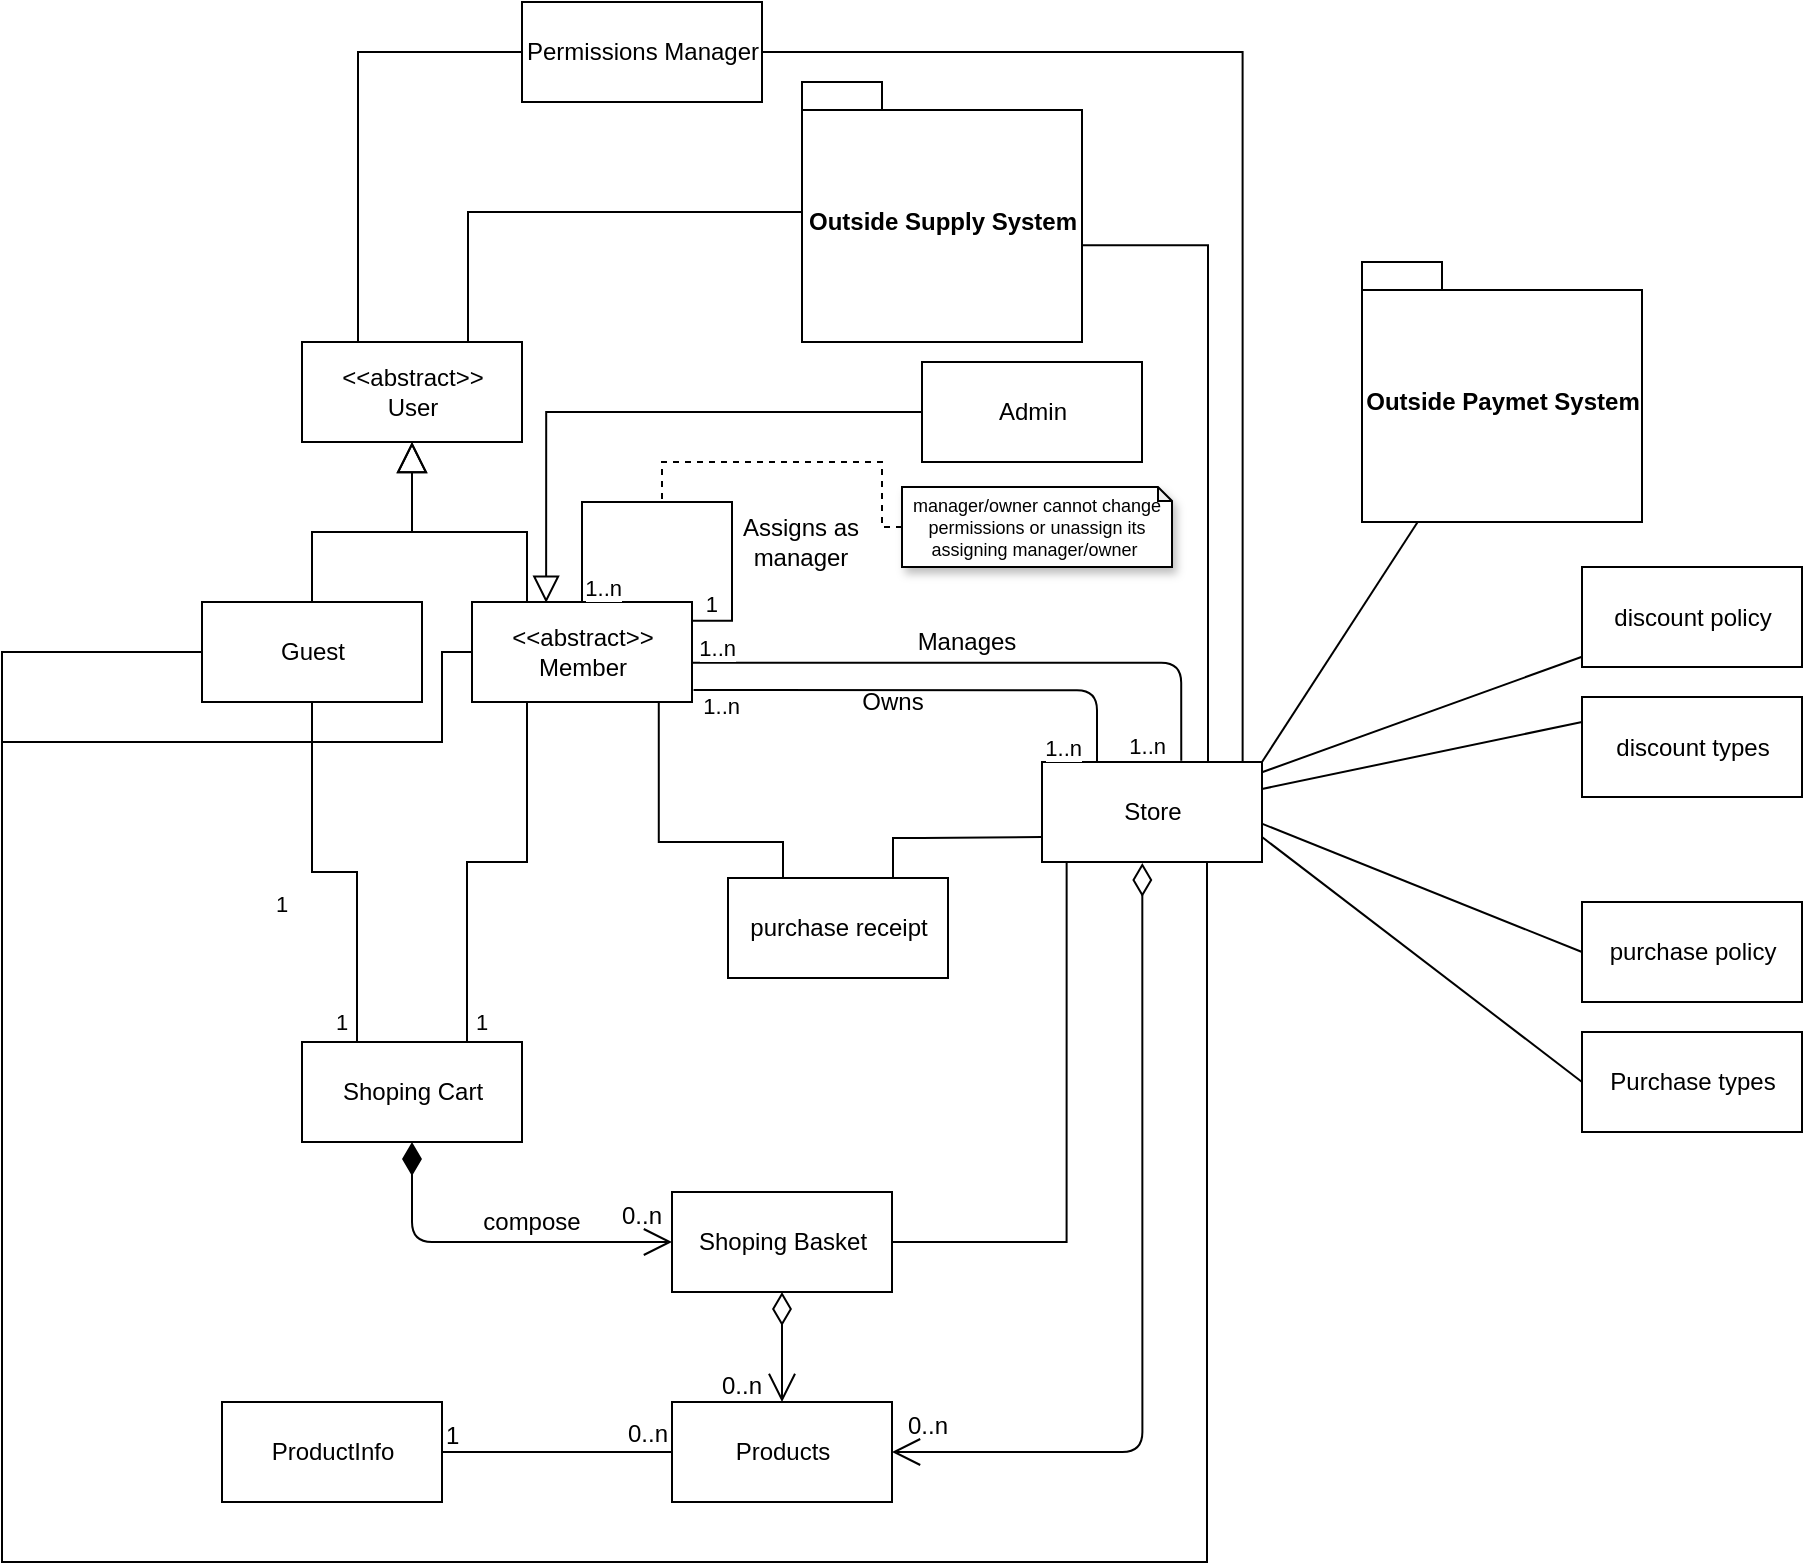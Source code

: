 <mxfile version="14.6.2" type="device"><diagram id="gSfXA00sUA7hz-00boAm" name="Page-1"><mxGraphModel dx="1574" dy="959" grid="1" gridSize="10" guides="1" tooltips="1" connect="1" arrows="1" fold="1" page="1" pageScale="1" pageWidth="850" pageHeight="1100" math="0" shadow="0"><root><mxCell id="0"/><mxCell id="1" parent="0"/><mxCell id="NPX3dwUkF5j6a1CiheuS-70" style="edgeStyle=orthogonalEdgeStyle;rounded=0;orthogonalLoop=1;jettySize=auto;html=1;entryX=0.5;entryY=1;entryDx=0;entryDy=0;endArrow=block;endFill=0;endSize=13;" parent="1" source="NPX3dwUkF5j6a1CiheuS-1" target="NPX3dwUkF5j6a1CiheuS-66" edge="1"><mxGeometry relative="1" as="geometry"><mxPoint x="820" y="530" as="targetPoint"/></mxGeometry></mxCell><mxCell id="NPX3dwUkF5j6a1CiheuS-1" value="Guest" style="html=1;" parent="1" vertex="1"><mxGeometry x="720" y="600" width="110" height="50" as="geometry"/></mxCell><mxCell id="NPX3dwUkF5j6a1CiheuS-2" style="edgeStyle=orthogonalEdgeStyle;rounded=0;orthogonalLoop=1;jettySize=auto;html=1;endArrow=none;endFill=0;endSize=16;exitX=0.75;exitY=1;exitDx=0;exitDy=0;entryX=0;entryY=0.5;entryDx=0;entryDy=0;" parent="1" source="NPX3dwUkF5j6a1CiheuS-3" target="NPX3dwUkF5j6a1CiheuS-1" edge="1"><mxGeometry relative="1" as="geometry"><mxPoint x="625" y="665" as="targetPoint"/><Array as="points"><mxPoint x="1222" y="1080"/><mxPoint x="620" y="1080"/><mxPoint x="620" y="625"/></Array></mxGeometry></mxCell><mxCell id="NPX3dwUkF5j6a1CiheuS-3" value="Store" style="html=1;" parent="1" vertex="1"><mxGeometry x="1140" y="680" width="110" height="50" as="geometry"/></mxCell><mxCell id="NPX3dwUkF5j6a1CiheuS-4" value="" style="endArrow=none;html=1;endSize=12;startArrow=none;startSize=14;startFill=0;edgeStyle=orthogonalEdgeStyle;exitX=1.007;exitY=0.881;exitDx=0;exitDy=0;entryX=0.25;entryY=0;entryDx=0;entryDy=0;endFill=0;exitPerimeter=0;" parent="1" source="NPX3dwUkF5j6a1CiheuS-9" target="NPX3dwUkF5j6a1CiheuS-3" edge="1"><mxGeometry x="0.158" y="-27" relative="1" as="geometry"><mxPoint x="1125" y="532.5" as="sourcePoint"/><mxPoint x="1350" y="430" as="targetPoint"/><mxPoint as="offset"/></mxGeometry></mxCell><mxCell id="NPX3dwUkF5j6a1CiheuS-5" value="1..n" style="edgeLabel;resizable=0;html=1;align=left;verticalAlign=top;" parent="NPX3dwUkF5j6a1CiheuS-4" connectable="0" vertex="1"><mxGeometry x="-1" relative="1" as="geometry"><mxPoint x="18" y="126.5" as="offset"/></mxGeometry></mxCell><mxCell id="NPX3dwUkF5j6a1CiheuS-6" value="1..n" style="edgeLabel;resizable=0;html=1;align=right;verticalAlign=top;" parent="NPX3dwUkF5j6a1CiheuS-4" connectable="0" vertex="1"><mxGeometry x="1" relative="1" as="geometry"><mxPoint x="-178.5" y="-41" as="offset"/></mxGeometry></mxCell><mxCell id="NPX3dwUkF5j6a1CiheuS-7" value="" style="endArrow=none;html=1;endSize=12;startArrow=none;startSize=14;startFill=0;edgeStyle=orthogonalEdgeStyle;endFill=0;entryX=0.633;entryY=-0.012;entryDx=0;entryDy=0;entryPerimeter=0;exitX=1.001;exitY=0.608;exitDx=0;exitDy=0;exitPerimeter=0;" parent="1" source="NPX3dwUkF5j6a1CiheuS-9" target="NPX3dwUkF5j6a1CiheuS-3" edge="1"><mxGeometry x="-0.028" y="-18" relative="1" as="geometry"><mxPoint x="1140" y="428" as="sourcePoint"/><mxPoint x="1195" y="600" as="targetPoint"/><mxPoint as="offset"/></mxGeometry></mxCell><mxCell id="NPX3dwUkF5j6a1CiheuS-8" value="1..n" style="edgeLabel;resizable=0;html=1;align=right;verticalAlign=top;" parent="NPX3dwUkF5j6a1CiheuS-7" connectable="0" vertex="1"><mxGeometry x="1" relative="1" as="geometry"><mxPoint x="-7.5" y="-20.04" as="offset"/></mxGeometry></mxCell><mxCell id="NPX3dwUkF5j6a1CiheuS-69" style="edgeStyle=orthogonalEdgeStyle;rounded=0;orthogonalLoop=1;jettySize=auto;html=1;exitX=0.25;exitY=0;exitDx=0;exitDy=0;entryX=0.5;entryY=1;entryDx=0;entryDy=0;endArrow=block;endFill=0;endSize=13;" parent="1" source="NPX3dwUkF5j6a1CiheuS-9" target="NPX3dwUkF5j6a1CiheuS-66" edge="1"><mxGeometry relative="1" as="geometry"/></mxCell><mxCell id="NPX3dwUkF5j6a1CiheuS-9" value="&amp;lt;&amp;lt;abstract&amp;gt;&amp;gt;&lt;br&gt;Member" style="html=1;" parent="1" vertex="1"><mxGeometry x="855" y="600" width="110" height="50" as="geometry"/></mxCell><mxCell id="NPX3dwUkF5j6a1CiheuS-10" value="ProductInfo" style="html=1;" parent="1" vertex="1"><mxGeometry x="730" y="1000" width="110" height="50" as="geometry"/></mxCell><mxCell id="NPX3dwUkF5j6a1CiheuS-11" style="edgeStyle=orthogonalEdgeStyle;rounded=0;orthogonalLoop=1;jettySize=auto;html=1;endArrow=none;endFill=0;endSize=16;exitX=0.25;exitY=0;exitDx=0;exitDy=0;entryX=0.5;entryY=1;entryDx=0;entryDy=0;" parent="1" source="NPX3dwUkF5j6a1CiheuS-13" target="NPX3dwUkF5j6a1CiheuS-1" edge="1"><mxGeometry relative="1" as="geometry"><mxPoint x="770" y="741" as="targetPoint"/></mxGeometry></mxCell><mxCell id="NPX3dwUkF5j6a1CiheuS-12" style="edgeStyle=orthogonalEdgeStyle;rounded=0;orthogonalLoop=1;jettySize=auto;html=1;endArrow=none;endFill=0;endSize=16;exitX=0.75;exitY=0;exitDx=0;exitDy=0;entryX=0.25;entryY=1;entryDx=0;entryDy=0;" parent="1" source="NPX3dwUkF5j6a1CiheuS-13" target="NPX3dwUkF5j6a1CiheuS-9" edge="1"><mxGeometry relative="1" as="geometry"><mxPoint x="890" y="670" as="targetPoint"/><Array as="points"><mxPoint x="853" y="730"/><mxPoint x="883" y="730"/></Array></mxGeometry></mxCell><mxCell id="NPX3dwUkF5j6a1CiheuS-13" value="Shoping Cart" style="html=1;" parent="1" vertex="1"><mxGeometry x="770" y="820" width="110" height="50" as="geometry"/></mxCell><mxCell id="NPX3dwUkF5j6a1CiheuS-14" value="purchase policy" style="html=1;" parent="1" vertex="1"><mxGeometry x="1410" y="750" width="110" height="50" as="geometry"/></mxCell><mxCell id="NPX3dwUkF5j6a1CiheuS-15" style="edgeStyle=orthogonalEdgeStyle;rounded=0;orthogonalLoop=1;jettySize=auto;html=1;entryX=0.849;entryY=1.004;entryDx=0;entryDy=0;endArrow=none;endFill=0;endSize=16;exitX=0.25;exitY=0;exitDx=0;exitDy=0;entryPerimeter=0;" parent="1" source="NPX3dwUkF5j6a1CiheuS-17" target="NPX3dwUkF5j6a1CiheuS-9" edge="1"><mxGeometry relative="1" as="geometry"><Array as="points"><mxPoint x="1010" y="720"/><mxPoint x="948" y="720"/></Array></mxGeometry></mxCell><mxCell id="NPX3dwUkF5j6a1CiheuS-16" style="edgeStyle=orthogonalEdgeStyle;rounded=0;orthogonalLoop=1;jettySize=auto;html=1;endArrow=none;endFill=0;endSize=16;exitX=0.75;exitY=0;exitDx=0;exitDy=0;entryX=0;entryY=0.75;entryDx=0;entryDy=0;" parent="1" source="NPX3dwUkF5j6a1CiheuS-17" target="NPX3dwUkF5j6a1CiheuS-3" edge="1"><mxGeometry relative="1" as="geometry"><mxPoint x="1130" y="710" as="targetPoint"/><Array as="points"><mxPoint x="1066" y="718"/><mxPoint x="1080" y="718"/></Array></mxGeometry></mxCell><mxCell id="NPX3dwUkF5j6a1CiheuS-17" value="purchase receipt" style="html=1;" parent="1" vertex="1"><mxGeometry x="983" y="738" width="110" height="50" as="geometry"/></mxCell><mxCell id="NPX3dwUkF5j6a1CiheuS-18" value="Outside Paymet System" style="shape=folder;fontStyle=1;spacingTop=10;tabWidth=40;tabHeight=14;tabPosition=left;html=1;" parent="1" vertex="1"><mxGeometry x="1300" y="430" width="140" height="130" as="geometry"/></mxCell><mxCell id="NPX3dwUkF5j6a1CiheuS-20" style="edgeStyle=orthogonalEdgeStyle;rounded=0;orthogonalLoop=1;jettySize=auto;html=1;endArrow=none;endFill=0;endSize=16;exitX=0.999;exitY=0.628;exitDx=0;exitDy=0;exitPerimeter=0;entryX=0.75;entryY=0;entryDx=0;entryDy=0;" parent="1" source="NPX3dwUkF5j6a1CiheuS-22" target="NPX3dwUkF5j6a1CiheuS-3" edge="1"><mxGeometry relative="1" as="geometry"><mxPoint x="800" y="330" as="sourcePoint"/><mxPoint x="1230" y="620" as="targetPoint"/><Array as="points"><mxPoint x="1223" y="422"/><mxPoint x="1223" y="680"/></Array></mxGeometry></mxCell><mxCell id="NPX3dwUkF5j6a1CiheuS-21" style="edgeStyle=orthogonalEdgeStyle;rounded=0;orthogonalLoop=1;jettySize=auto;html=1;endArrow=none;endFill=0;entryX=0.75;entryY=0;entryDx=0;entryDy=0;" parent="1" source="NPX3dwUkF5j6a1CiheuS-22" target="NPX3dwUkF5j6a1CiheuS-66" edge="1"><mxGeometry relative="1" as="geometry"><Array as="points"><mxPoint x="853" y="405"/><mxPoint x="853" y="470"/></Array></mxGeometry></mxCell><mxCell id="NPX3dwUkF5j6a1CiheuS-22" value="Outside Supply System" style="shape=folder;fontStyle=1;spacingTop=10;tabWidth=40;tabHeight=14;tabPosition=left;html=1;" parent="1" vertex="1"><mxGeometry x="1020" y="340" width="140" height="130" as="geometry"/></mxCell><mxCell id="NPX3dwUkF5j6a1CiheuS-23" value="Purchase types" style="html=1;" parent="1" vertex="1"><mxGeometry x="1410" y="815" width="110" height="50" as="geometry"/></mxCell><mxCell id="NPX3dwUkF5j6a1CiheuS-24" value="discount policy" style="html=1;" parent="1" vertex="1"><mxGeometry x="1410" y="582.5" width="110" height="50" as="geometry"/></mxCell><mxCell id="NPX3dwUkF5j6a1CiheuS-25" style="edgeStyle=orthogonalEdgeStyle;rounded=0;orthogonalLoop=1;jettySize=auto;html=1;entryX=0.112;entryY=1;entryDx=0;entryDy=0;entryPerimeter=0;startArrow=none;startFill=0;startSize=16;endArrow=none;endFill=0;endSize=16;" parent="1" source="NPX3dwUkF5j6a1CiheuS-26" target="NPX3dwUkF5j6a1CiheuS-3" edge="1"><mxGeometry relative="1" as="geometry"/></mxCell><mxCell id="NPX3dwUkF5j6a1CiheuS-26" value="Shoping Basket" style="html=1;" parent="1" vertex="1"><mxGeometry x="955" y="895" width="110" height="50" as="geometry"/></mxCell><mxCell id="NPX3dwUkF5j6a1CiheuS-27" value="Products" style="html=1;" parent="1" vertex="1"><mxGeometry x="955" y="1000" width="110" height="50" as="geometry"/></mxCell><mxCell id="NPX3dwUkF5j6a1CiheuS-28" value="" style="endArrow=open;html=1;endSize=12;startArrow=diamondThin;startSize=14;startFill=0;edgeStyle=orthogonalEdgeStyle;align=left;verticalAlign=bottom;exitX=0.456;exitY=1.01;exitDx=0;exitDy=0;exitPerimeter=0;entryX=1;entryY=0.5;entryDx=0;entryDy=0;" parent="1" source="NPX3dwUkF5j6a1CiheuS-3" target="NPX3dwUkF5j6a1CiheuS-27" edge="1"><mxGeometry x="0.891" y="-15" relative="1" as="geometry"><mxPoint x="1300" y="500" as="sourcePoint"/><mxPoint x="1460" y="500" as="targetPoint"/><Array as="points"><mxPoint x="1190" y="1025"/></Array><mxPoint as="offset"/></mxGeometry></mxCell><mxCell id="NPX3dwUkF5j6a1CiheuS-29" value="" style="endArrow=none;html=1;rounded=0;" parent="1" source="NPX3dwUkF5j6a1CiheuS-10" target="NPX3dwUkF5j6a1CiheuS-27" edge="1"><mxGeometry relative="1" as="geometry"><mxPoint x="1140" y="460" as="sourcePoint"/><mxPoint x="1300" y="460" as="targetPoint"/></mxGeometry></mxCell><mxCell id="NPX3dwUkF5j6a1CiheuS-30" value="1" style="resizable=0;html=1;align=left;verticalAlign=bottom;" parent="NPX3dwUkF5j6a1CiheuS-29" connectable="0" vertex="1"><mxGeometry x="-1" relative="1" as="geometry"/></mxCell><mxCell id="NPX3dwUkF5j6a1CiheuS-31" value="0..n" style="resizable=0;html=1;align=right;verticalAlign=bottom;" parent="NPX3dwUkF5j6a1CiheuS-29" connectable="0" vertex="1"><mxGeometry x="1" relative="1" as="geometry"><mxPoint x="-2" y="-1" as="offset"/></mxGeometry></mxCell><mxCell id="NPX3dwUkF5j6a1CiheuS-32" value="" style="endArrow=open;html=1;endSize=12;startArrow=diamondThin;startSize=14;startFill=1;edgeStyle=orthogonalEdgeStyle;align=left;verticalAlign=bottom;exitX=0.5;exitY=1;exitDx=0;exitDy=0;entryX=0;entryY=0.5;entryDx=0;entryDy=0;" parent="1" source="NPX3dwUkF5j6a1CiheuS-13" target="NPX3dwUkF5j6a1CiheuS-26" edge="1"><mxGeometry x="0.833" y="15" relative="1" as="geometry"><mxPoint x="1190" y="460" as="sourcePoint"/><mxPoint x="1350" y="460" as="targetPoint"/><mxPoint as="offset"/></mxGeometry></mxCell><mxCell id="NPX3dwUkF5j6a1CiheuS-33" value="" style="endArrow=none;html=1;entryX=0;entryY=0.5;entryDx=0;entryDy=0;exitX=1.002;exitY=0.619;exitDx=0;exitDy=0;exitPerimeter=0;" parent="1" source="NPX3dwUkF5j6a1CiheuS-3" target="NPX3dwUkF5j6a1CiheuS-14" edge="1"><mxGeometry width="50" height="50" relative="1" as="geometry"><mxPoint x="1330" y="510" as="sourcePoint"/><mxPoint x="1380" y="460" as="targetPoint"/><Array as="points"/></mxGeometry></mxCell><mxCell id="NPX3dwUkF5j6a1CiheuS-34" value="" style="endArrow=none;html=1;exitX=0;exitY=0.5;exitDx=0;exitDy=0;entryX=1;entryY=0.75;entryDx=0;entryDy=0;" parent="1" source="NPX3dwUkF5j6a1CiheuS-23" target="NPX3dwUkF5j6a1CiheuS-3" edge="1"><mxGeometry width="50" height="50" relative="1" as="geometry"><mxPoint x="1330" y="560" as="sourcePoint"/><mxPoint x="1380" y="510" as="targetPoint"/></mxGeometry></mxCell><mxCell id="NPX3dwUkF5j6a1CiheuS-35" value="" style="endArrow=none;html=1;exitX=1;exitY=0;exitDx=0;exitDy=0;" parent="1" source="NPX3dwUkF5j6a1CiheuS-3" target="NPX3dwUkF5j6a1CiheuS-18" edge="1"><mxGeometry width="50" height="50" relative="1" as="geometry"><mxPoint x="1330" y="380" as="sourcePoint"/><mxPoint x="1626" y="360" as="targetPoint"/><Array as="points"/></mxGeometry></mxCell><mxCell id="NPX3dwUkF5j6a1CiheuS-36" value="" style="endArrow=none;html=1;" parent="1" source="NPX3dwUkF5j6a1CiheuS-3" target="NPX3dwUkF5j6a1CiheuS-24" edge="1"><mxGeometry width="50" height="50" relative="1" as="geometry"><mxPoint x="1550" y="440" as="sourcePoint"/><mxPoint x="1600" y="390" as="targetPoint"/></mxGeometry></mxCell><mxCell id="NPX3dwUkF5j6a1CiheuS-37" value="discount types" style="html=1;" parent="1" vertex="1"><mxGeometry x="1410" y="647.5" width="110" height="50" as="geometry"/></mxCell><mxCell id="NPX3dwUkF5j6a1CiheuS-38" value="" style="endArrow=none;html=1;entryX=0;entryY=0.25;entryDx=0;entryDy=0;" parent="1" source="NPX3dwUkF5j6a1CiheuS-3" target="NPX3dwUkF5j6a1CiheuS-37" edge="1"><mxGeometry width="50" height="50" relative="1" as="geometry"><mxPoint x="1360" y="490" as="sourcePoint"/><mxPoint x="1410" y="440" as="targetPoint"/></mxGeometry></mxCell><mxCell id="NPX3dwUkF5j6a1CiheuS-39" value="1" style="edgeLabel;resizable=0;html=1;align=left;verticalAlign=top;" parent="1" connectable="0" vertex="1"><mxGeometry x="855" y="797" as="geometry"/></mxCell><mxCell id="NPX3dwUkF5j6a1CiheuS-40" value="1" style="edgeLabel;resizable=0;html=1;align=left;verticalAlign=top;" parent="1" connectable="0" vertex="1"><mxGeometry x="755" y="738" as="geometry"/></mxCell><mxCell id="NPX3dwUkF5j6a1CiheuS-41" value="1" style="edgeLabel;resizable=0;html=1;align=left;verticalAlign=top;" parent="1" connectable="0" vertex="1"><mxGeometry x="785" y="797" as="geometry"/></mxCell><mxCell id="NPX3dwUkF5j6a1CiheuS-42" value="compose" style="text;html=1;strokeColor=none;fillColor=none;align=center;verticalAlign=middle;whiteSpace=wrap;rounded=0;" parent="1" vertex="1"><mxGeometry x="840" y="900" width="90" height="20" as="geometry"/></mxCell><mxCell id="NPX3dwUkF5j6a1CiheuS-43" value="" style="resizable=0;html=1;align=right;verticalAlign=bottom;" parent="1" connectable="0" vertex="1"><mxGeometry x="939.998" y="920" as="geometry"/></mxCell><mxCell id="NPX3dwUkF5j6a1CiheuS-44" value="0..n" style="resizable=0;html=1;align=right;verticalAlign=bottom;" parent="1" connectable="0" vertex="1"><mxGeometry x="1093.002" y="1020" as="geometry"/></mxCell><mxCell id="NPX3dwUkF5j6a1CiheuS-45" value="" style="endArrow=open;html=1;endSize=12;startArrow=diamondThin;startSize=14;startFill=0;edgeStyle=orthogonalEdgeStyle;align=left;verticalAlign=bottom;exitX=0.5;exitY=1;exitDx=0;exitDy=0;entryX=0.5;entryY=0;entryDx=0;entryDy=0;" parent="1" source="NPX3dwUkF5j6a1CiheuS-26" target="NPX3dwUkF5j6a1CiheuS-27" edge="1"><mxGeometry x="0.891" y="-15" relative="1" as="geometry"><mxPoint x="1200.16" y="740.5" as="sourcePoint"/><mxPoint x="1075" y="1035" as="targetPoint"/><Array as="points"><mxPoint x="1010" y="980"/><mxPoint x="1010" y="980"/></Array><mxPoint as="offset"/></mxGeometry></mxCell><mxCell id="NPX3dwUkF5j6a1CiheuS-46" value="0..n" style="resizable=0;html=1;align=right;verticalAlign=bottom;" parent="1" connectable="0" vertex="1"><mxGeometry x="950.002" y="915" as="geometry"/></mxCell><mxCell id="NPX3dwUkF5j6a1CiheuS-47" value="0..n" style="resizable=0;html=1;align=right;verticalAlign=bottom;" parent="1" connectable="0" vertex="1"><mxGeometry x="1000.002" y="1000" as="geometry"/></mxCell><mxCell id="NPX3dwUkF5j6a1CiheuS-48" value="Owns" style="text;html=1;strokeColor=none;fillColor=none;align=center;verticalAlign=middle;whiteSpace=wrap;rounded=0;" parent="1" vertex="1"><mxGeometry x="1042.5" y="640" width="45" height="20" as="geometry"/></mxCell><mxCell id="NPX3dwUkF5j6a1CiheuS-49" value="Manages" style="text;html=1;strokeColor=none;fillColor=none;align=center;verticalAlign=middle;whiteSpace=wrap;rounded=0;" parent="1" vertex="1"><mxGeometry x="1080" y="610" width="45" height="20" as="geometry"/></mxCell><mxCell id="NPX3dwUkF5j6a1CiheuS-50" value="1..n" style="edgeLabel;resizable=0;html=1;align=right;verticalAlign=top;" parent="1" connectable="0" vertex="1"><mxGeometry x="987.0" y="609.998" as="geometry"/></mxCell><mxCell id="NPX3dwUkF5j6a1CiheuS-51" value="1..n" style="edgeLabel;resizable=0;html=1;align=right;verticalAlign=top;" parent="1" connectable="0" vertex="1"><mxGeometry x="1160.0" y="660.003" as="geometry"/></mxCell><mxCell id="NPX3dwUkF5j6a1CiheuS-52" style="edgeStyle=orthogonalEdgeStyle;rounded=0;orthogonalLoop=1;jettySize=auto;html=1;entryX=1.004;entryY=0.188;entryDx=0;entryDy=0;endArrow=none;endFill=0;entryPerimeter=0;" parent="1" source="NPX3dwUkF5j6a1CiheuS-9" target="NPX3dwUkF5j6a1CiheuS-9" edge="1"><mxGeometry relative="1" as="geometry"><Array as="points"><mxPoint x="910" y="550"/><mxPoint x="985" y="550"/><mxPoint x="985" y="609"/></Array></mxGeometry></mxCell><mxCell id="NPX3dwUkF5j6a1CiheuS-53" style="edgeStyle=orthogonalEdgeStyle;rounded=0;orthogonalLoop=1;jettySize=auto;html=1;exitX=0.75;exitY=0;exitDx=0;exitDy=0;entryX=1;entryY=0.25;entryDx=0;entryDy=0;endArrow=none;endFill=0;" parent="1" source="NPX3dwUkF5j6a1CiheuS-9" target="NPX3dwUkF5j6a1CiheuS-9" edge="1"><mxGeometry relative="1" as="geometry"/></mxCell><mxCell id="NPX3dwUkF5j6a1CiheuS-54" value="Assigns as manager" style="text;html=1;strokeColor=none;fillColor=none;align=center;verticalAlign=middle;whiteSpace=wrap;rounded=0;" parent="1" vertex="1"><mxGeometry x="983" y="560" width="72.5" height="20" as="geometry"/></mxCell><mxCell id="NPX3dwUkF5j6a1CiheuS-55" style="edgeStyle=orthogonalEdgeStyle;rounded=0;orthogonalLoop=1;jettySize=auto;html=1;endArrow=none;endFill=0;dashed=1;" parent="1" source="NPX3dwUkF5j6a1CiheuS-56" edge="1"><mxGeometry relative="1" as="geometry"><mxPoint x="950" y="550" as="targetPoint"/><Array as="points"><mxPoint x="1060" y="563"/><mxPoint x="1060" y="530"/><mxPoint x="950" y="530"/></Array></mxGeometry></mxCell><mxCell id="NPX3dwUkF5j6a1CiheuS-56" value="manager/owner cannot change permissions or unassign its assigning manager/owner&amp;nbsp;" style="shape=note;whiteSpace=wrap;html=1;backgroundOutline=1;darkOpacity=0.05;size=7;shadow=1;fontSize=9;" parent="1" vertex="1"><mxGeometry x="1070" y="542.5" width="135" height="40" as="geometry"/></mxCell><mxCell id="NPX3dwUkF5j6a1CiheuS-57" value="1..n" style="edgeLabel;resizable=0;html=1;align=right;verticalAlign=top;" parent="1" connectable="0" vertex="1"><mxGeometry x="930.0" y="579.998" as="geometry"/></mxCell><mxCell id="NPX3dwUkF5j6a1CiheuS-58" value="1" style="edgeLabel;resizable=0;html=1;align=right;verticalAlign=top;" parent="1" connectable="0" vertex="1"><mxGeometry x="978.0" y="587.998" as="geometry"/></mxCell><mxCell id="NPX3dwUkF5j6a1CiheuS-59" style="edgeStyle=orthogonalEdgeStyle;rounded=0;orthogonalLoop=1;jettySize=auto;html=1;entryX=0.337;entryY=0.007;entryDx=0;entryDy=0;entryPerimeter=0;endArrow=block;endFill=0;fontSize=9;endSize=11;" parent="1" source="NPX3dwUkF5j6a1CiheuS-60" target="NPX3dwUkF5j6a1CiheuS-9" edge="1"><mxGeometry relative="1" as="geometry"><Array as="points"><mxPoint x="892" y="505"/></Array></mxGeometry></mxCell><mxCell id="NPX3dwUkF5j6a1CiheuS-60" value="Admin" style="html=1;" parent="1" vertex="1"><mxGeometry x="1080" y="480" width="110" height="50" as="geometry"/></mxCell><mxCell id="NPX3dwUkF5j6a1CiheuS-61" style="edgeStyle=orthogonalEdgeStyle;rounded=0;orthogonalLoop=1;jettySize=auto;html=1;endArrow=none;endFill=0;endSize=16;exitX=0.75;exitY=1;exitDx=0;exitDy=0;entryX=0;entryY=0.5;entryDx=0;entryDy=0;" parent="1" source="NPX3dwUkF5j6a1CiheuS-3" target="NPX3dwUkF5j6a1CiheuS-9" edge="1"><mxGeometry relative="1" as="geometry"><mxPoint x="725" y="630" as="targetPoint"/><Array as="points"><mxPoint x="1223" y="1080"/><mxPoint x="620" y="1080"/><mxPoint x="620" y="670"/><mxPoint x="840" y="670"/><mxPoint x="840" y="625"/></Array><mxPoint x="1227.5" y="735" as="sourcePoint"/></mxGeometry></mxCell><mxCell id="NPX3dwUkF5j6a1CiheuS-62" style="edgeStyle=orthogonalEdgeStyle;rounded=0;orthogonalLoop=1;jettySize=auto;html=1;entryX=0.912;entryY=-0.007;entryDx=0;entryDy=0;endArrow=none;endFill=0;endSize=11;fontSize=9;entryPerimeter=0;" parent="1" source="NPX3dwUkF5j6a1CiheuS-64" target="NPX3dwUkF5j6a1CiheuS-3" edge="1"><mxGeometry relative="1" as="geometry"/></mxCell><mxCell id="NPX3dwUkF5j6a1CiheuS-63" style="edgeStyle=orthogonalEdgeStyle;rounded=0;orthogonalLoop=1;jettySize=auto;html=1;endArrow=none;endFill=0;endSize=11;fontSize=9;entryX=0.25;entryY=0;entryDx=0;entryDy=0;" parent="1" source="NPX3dwUkF5j6a1CiheuS-64" target="NPX3dwUkF5j6a1CiheuS-66" edge="1"><mxGeometry relative="1" as="geometry"><mxPoint x="748" y="460" as="targetPoint"/><Array as="points"><mxPoint x="798" y="325"/><mxPoint x="798" y="470"/></Array></mxGeometry></mxCell><mxCell id="NPX3dwUkF5j6a1CiheuS-64" value="Permissions Manager" style="html=1;" parent="1" vertex="1"><mxGeometry x="880" y="300" width="120" height="50" as="geometry"/></mxCell><mxCell id="NPX3dwUkF5j6a1CiheuS-66" value="&amp;lt;&amp;lt;abstract&amp;gt;&amp;gt;&lt;br&gt;User" style="html=1;" parent="1" vertex="1"><mxGeometry x="770" y="470" width="110" height="50" as="geometry"/></mxCell></root></mxGraphModel></diagram></mxfile>